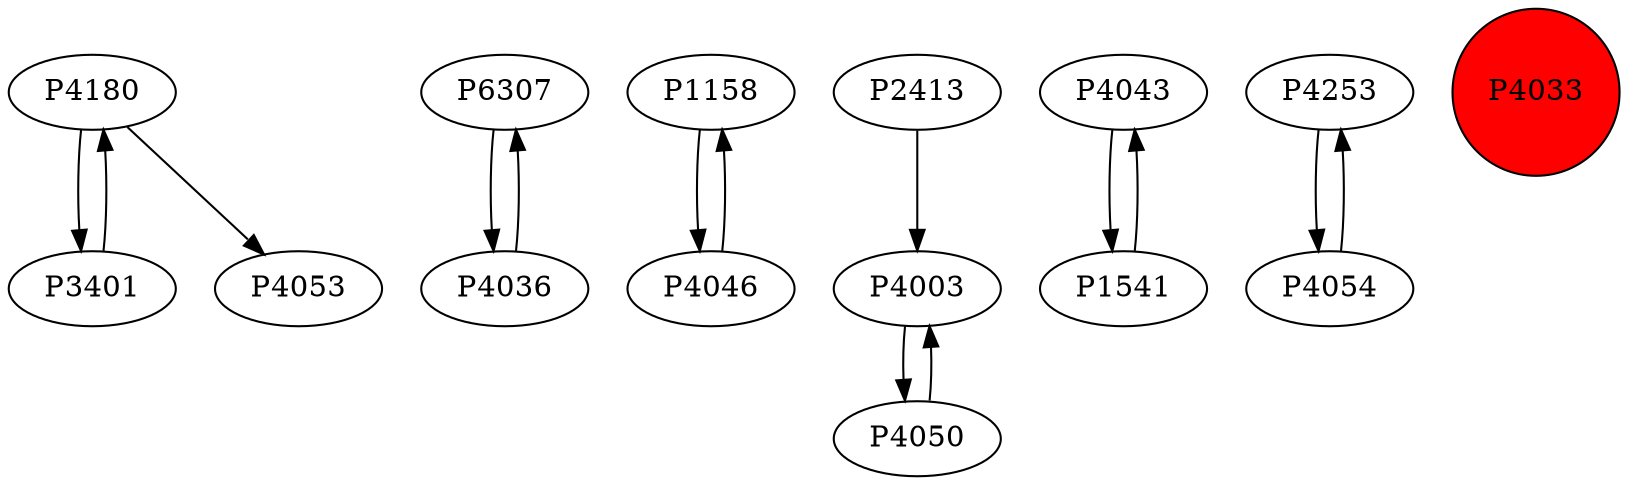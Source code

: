 digraph {
	P4180 -> P3401
	P4180 -> P4053
	P6307 -> P4036
	P3401 -> P4180
	P1158 -> P4046
	P2413 -> P4003
	P4046 -> P1158
	P4043 -> P1541
	P4253 -> P4054
	P4050 -> P4003
	P4054 -> P4253
	P1541 -> P4043
	P4036 -> P6307
	P4003 -> P4050
	P4033 [shape=circle]
	P4033 [style=filled]
	P4033 [fillcolor=red]
}